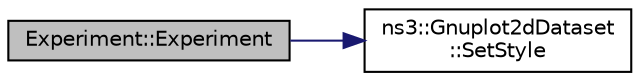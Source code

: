 digraph "Experiment::Experiment"
{
 // LATEX_PDF_SIZE
  edge [fontname="Helvetica",fontsize="10",labelfontname="Helvetica",labelfontsize="10"];
  node [fontname="Helvetica",fontsize="10",shape=record];
  rankdir="LR";
  Node1 [label="Experiment::Experiment",height=0.2,width=0.4,color="black", fillcolor="grey75", style="filled", fontcolor="black",tooltip=" "];
  Node1 -> Node2 [color="midnightblue",fontsize="10",style="solid",fontname="Helvetica"];
  Node2 [label="ns3::Gnuplot2dDataset\l::SetStyle",height=0.2,width=0.4,color="black", fillcolor="white", style="filled",URL="$classns3_1_1_gnuplot2d_dataset.html#a7a3d6b6c2bd7d32a82f5715bae37c886",tooltip=" "];
}
